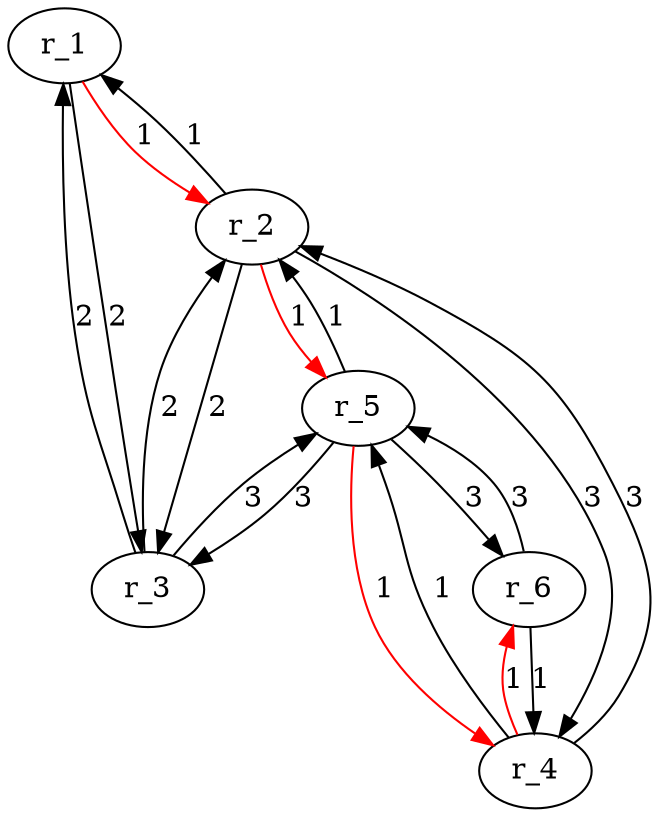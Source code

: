 digraph network {
	r_1->r_2[label ="1"][color ="red"];
	r_1->r_3[label ="2"];
	r_2->r_1[label ="1"];
	r_2->r_3[label ="2"];
	r_2->r_4[label ="3"];
	r_2->r_5[label ="1"][color ="red"];
	r_3->r_1[label ="2"];
	r_3->r_2[label ="2"];
	r_3->r_5[label ="3"];
	r_4->r_2[label ="3"];
	r_4->r_5[label ="1"];
	r_4->r_6[label ="1"][color ="red"];
	r_5->r_2[label ="1"];
	r_5->r_3[label ="3"];
	r_5->r_4[label ="1"][color ="red"];
	r_5->r_6[label ="3"];
	r_6->r_4[label ="1"];
	r_6->r_5[label ="3"];
}
